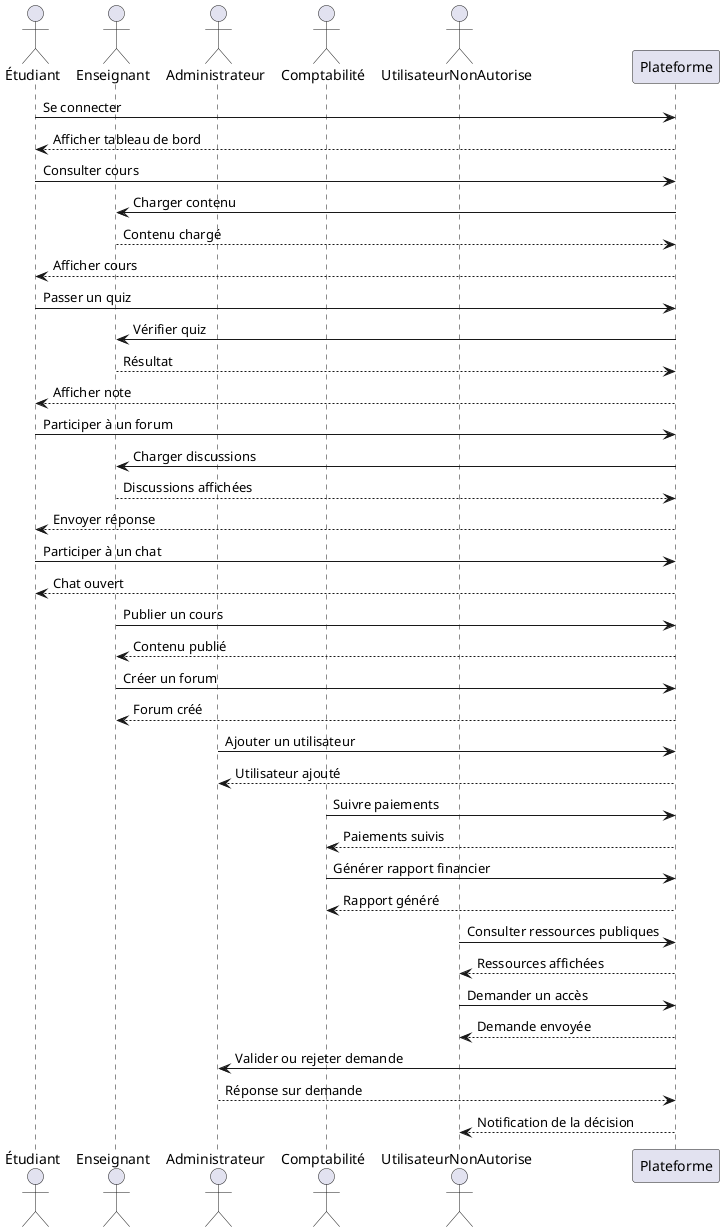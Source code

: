 @startuml
actor Étudiant
actor Enseignant
actor Administrateur
actor Comptabilité
actor UtilisateurNonAutorise
participant "Plateforme" as P

Étudiant -> P: Se connecter
P --> Étudiant: Afficher tableau de bord

Étudiant -> P: Consulter cours
P -> Enseignant: Charger contenu
Enseignant --> P: Contenu chargé
P --> Étudiant: Afficher cours

Étudiant -> P: Passer un quiz
P -> Enseignant: Vérifier quiz
Enseignant --> P: Résultat
P --> Étudiant: Afficher note

Étudiant -> P: Participer à un forum
P -> Enseignant: Charger discussions
Enseignant --> P: Discussions affichées
P --> Étudiant: Envoyer réponse

Étudiant -> P: Participer à un chat
P --> Étudiant: Chat ouvert

Enseignant -> P: Publier un cours
P --> Enseignant: Contenu publié

Enseignant -> P: Créer un forum
P --> Enseignant: Forum créé

Administrateur -> P: Ajouter un utilisateur
P --> Administrateur: Utilisateur ajouté

Comptabilité -> P: Suivre paiements
P --> Comptabilité: Paiements suivis

Comptabilité -> P: Générer rapport financier
P --> Comptabilité: Rapport généré

UtilisateurNonAutorise -> P: Consulter ressources publiques
P --> UtilisateurNonAutorise: Ressources affichées

UtilisateurNonAutorise -> P: Demander un accès
P --> UtilisateurNonAutorise: Demande envoyée
P -> Administrateur: Valider ou rejeter demande
Administrateur --> P: Réponse sur demande
P --> UtilisateurNonAutorise: Notification de la décision
@enduml
